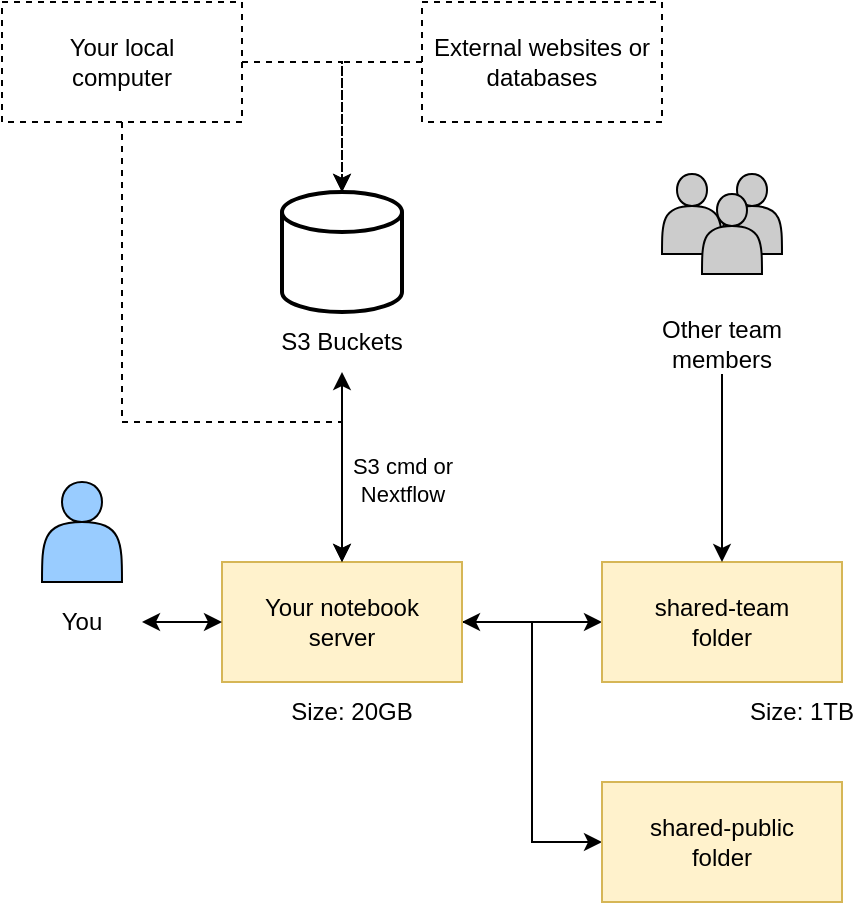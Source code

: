 <mxfile version="21.5.2" type="device">
  <diagram name="Page-1" id="k8aoMRYrhJrSw1PNEL1C">
    <mxGraphModel dx="989" dy="543" grid="1" gridSize="10" guides="1" tooltips="1" connect="1" arrows="1" fold="1" page="1" pageScale="1" pageWidth="850" pageHeight="1100" math="0" shadow="0">
      <root>
        <mxCell id="0" />
        <mxCell id="1" parent="0" />
        <mxCell id="rX8S3RlI1AfzJ1505Pl_-4" value="" style="group;fillColor=default;" vertex="1" connectable="0" parent="1">
          <mxGeometry x="380" y="146" width="60" height="50" as="geometry" />
        </mxCell>
        <mxCell id="rX8S3RlI1AfzJ1505Pl_-1" value="" style="shape=actor;whiteSpace=wrap;html=1;fillColor=#CCCCCC;fillStyle=solid;" vertex="1" parent="rX8S3RlI1AfzJ1505Pl_-4">
          <mxGeometry width="30" height="40" as="geometry" />
        </mxCell>
        <mxCell id="rX8S3RlI1AfzJ1505Pl_-2" value="" style="shape=actor;whiteSpace=wrap;html=1;fillColor=#CCCCCC;fillStyle=solid;" vertex="1" parent="rX8S3RlI1AfzJ1505Pl_-4">
          <mxGeometry x="30" width="30" height="40" as="geometry" />
        </mxCell>
        <mxCell id="rX8S3RlI1AfzJ1505Pl_-3" value="" style="shape=actor;whiteSpace=wrap;html=1;fillColor=#CCCCCC;fillStyle=solid;" vertex="1" parent="rX8S3RlI1AfzJ1505Pl_-4">
          <mxGeometry x="20" y="10" width="30" height="40" as="geometry" />
        </mxCell>
        <mxCell id="rX8S3RlI1AfzJ1505Pl_-5" value="" style="shape=actor;whiteSpace=wrap;html=1;fillColor=#99CCFF;" vertex="1" parent="1">
          <mxGeometry x="70" y="300" width="40" height="50" as="geometry" />
        </mxCell>
        <mxCell id="rX8S3RlI1AfzJ1505Pl_-17" style="edgeStyle=orthogonalEdgeStyle;rounded=0;orthogonalLoop=1;jettySize=auto;html=1;entryX=0;entryY=0.5;entryDx=0;entryDy=0;startArrow=classic;startFill=1;" edge="1" parent="1" source="rX8S3RlI1AfzJ1505Pl_-6" target="rX8S3RlI1AfzJ1505Pl_-13">
          <mxGeometry relative="1" as="geometry" />
        </mxCell>
        <mxCell id="rX8S3RlI1AfzJ1505Pl_-18" style="edgeStyle=orthogonalEdgeStyle;rounded=0;orthogonalLoop=1;jettySize=auto;html=1;" edge="1" parent="1" source="rX8S3RlI1AfzJ1505Pl_-6" target="rX8S3RlI1AfzJ1505Pl_-12">
          <mxGeometry relative="1" as="geometry" />
        </mxCell>
        <mxCell id="rX8S3RlI1AfzJ1505Pl_-6" value="Your notebook&lt;br&gt;server" style="rounded=0;whiteSpace=wrap;html=1;fillColor=#fff2cc;strokeColor=#d6b656;" vertex="1" parent="1">
          <mxGeometry x="160" y="340" width="120" height="60" as="geometry" />
        </mxCell>
        <mxCell id="rX8S3RlI1AfzJ1505Pl_-8" value="" style="strokeWidth=2;html=1;shape=mxgraph.flowchart.database;whiteSpace=wrap;" vertex="1" parent="1">
          <mxGeometry x="190" y="155" width="60" height="60" as="geometry" />
        </mxCell>
        <mxCell id="rX8S3RlI1AfzJ1505Pl_-23" style="edgeStyle=orthogonalEdgeStyle;rounded=0;orthogonalLoop=1;jettySize=auto;html=1;entryX=0.5;entryY=0;entryDx=0;entryDy=0;endArrow=classic;endFill=1;startArrow=classic;startFill=1;" edge="1" parent="1" source="rX8S3RlI1AfzJ1505Pl_-10" target="rX8S3RlI1AfzJ1505Pl_-6">
          <mxGeometry relative="1" as="geometry" />
        </mxCell>
        <mxCell id="rX8S3RlI1AfzJ1505Pl_-26" value="S3 cmd or&lt;br&gt;Nextflow" style="edgeLabel;html=1;align=center;verticalAlign=middle;resizable=0;points=[];" vertex="1" connectable="0" parent="rX8S3RlI1AfzJ1505Pl_-23">
          <mxGeometry x="-0.045" y="1" relative="1" as="geometry">
            <mxPoint x="29" y="8" as="offset" />
          </mxGeometry>
        </mxCell>
        <mxCell id="rX8S3RlI1AfzJ1505Pl_-10" value="S3 Buckets" style="text;html=1;strokeColor=none;fillColor=none;align=center;verticalAlign=middle;whiteSpace=wrap;rounded=0;" vertex="1" parent="1">
          <mxGeometry x="180" y="215" width="80" height="30" as="geometry" />
        </mxCell>
        <mxCell id="rX8S3RlI1AfzJ1505Pl_-12" value="shared-team&lt;br&gt;folder" style="rounded=0;whiteSpace=wrap;html=1;fillColor=#fff2cc;strokeColor=#d6b656;" vertex="1" parent="1">
          <mxGeometry x="350" y="340" width="120" height="60" as="geometry" />
        </mxCell>
        <mxCell id="rX8S3RlI1AfzJ1505Pl_-13" value="shared-public&lt;br&gt;folder" style="rounded=0;whiteSpace=wrap;html=1;fillColor=#fff2cc;strokeColor=#d6b656;" vertex="1" parent="1">
          <mxGeometry x="350" y="450" width="120" height="60" as="geometry" />
        </mxCell>
        <mxCell id="rX8S3RlI1AfzJ1505Pl_-15" value="Size: 20GB" style="text;html=1;strokeColor=none;fillColor=none;align=center;verticalAlign=middle;whiteSpace=wrap;rounded=0;" vertex="1" parent="1">
          <mxGeometry x="180" y="400" width="90" height="30" as="geometry" />
        </mxCell>
        <mxCell id="rX8S3RlI1AfzJ1505Pl_-16" value="Size: 1TB" style="text;html=1;strokeColor=none;fillColor=none;align=center;verticalAlign=middle;whiteSpace=wrap;rounded=0;" vertex="1" parent="1">
          <mxGeometry x="420" y="400" width="60" height="30" as="geometry" />
        </mxCell>
        <mxCell id="rX8S3RlI1AfzJ1505Pl_-22" style="edgeStyle=orthogonalEdgeStyle;rounded=0;orthogonalLoop=1;jettySize=auto;html=1;" edge="1" parent="1" source="rX8S3RlI1AfzJ1505Pl_-21" target="rX8S3RlI1AfzJ1505Pl_-12">
          <mxGeometry relative="1" as="geometry" />
        </mxCell>
        <mxCell id="rX8S3RlI1AfzJ1505Pl_-21" value="Other team members" style="text;html=1;strokeColor=none;fillColor=none;align=center;verticalAlign=middle;whiteSpace=wrap;rounded=0;" vertex="1" parent="1">
          <mxGeometry x="370" y="216" width="80" height="30" as="geometry" />
        </mxCell>
        <mxCell id="rX8S3RlI1AfzJ1505Pl_-28" style="edgeStyle=orthogonalEdgeStyle;rounded=0;orthogonalLoop=1;jettySize=auto;html=1;entryX=0;entryY=0.5;entryDx=0;entryDy=0;startArrow=classic;startFill=1;" edge="1" parent="1" source="rX8S3RlI1AfzJ1505Pl_-27" target="rX8S3RlI1AfzJ1505Pl_-6">
          <mxGeometry relative="1" as="geometry" />
        </mxCell>
        <mxCell id="rX8S3RlI1AfzJ1505Pl_-27" value="You" style="text;html=1;strokeColor=none;fillColor=none;align=center;verticalAlign=middle;whiteSpace=wrap;rounded=0;" vertex="1" parent="1">
          <mxGeometry x="60" y="355" width="60" height="30" as="geometry" />
        </mxCell>
        <mxCell id="rX8S3RlI1AfzJ1505Pl_-31" value="" style="edgeStyle=orthogonalEdgeStyle;rounded=0;orthogonalLoop=1;jettySize=auto;html=1;entryX=0.5;entryY=0;entryDx=0;entryDy=0;entryPerimeter=0;dashed=1;" edge="1" parent="1" source="rX8S3RlI1AfzJ1505Pl_-29" target="rX8S3RlI1AfzJ1505Pl_-8">
          <mxGeometry relative="1" as="geometry" />
        </mxCell>
        <mxCell id="rX8S3RlI1AfzJ1505Pl_-29" value="External websites or databases" style="rounded=0;whiteSpace=wrap;html=1;dashed=1;" vertex="1" parent="1">
          <mxGeometry x="260" y="60" width="120" height="60" as="geometry" />
        </mxCell>
        <mxCell id="rX8S3RlI1AfzJ1505Pl_-33" style="edgeStyle=orthogonalEdgeStyle;rounded=0;orthogonalLoop=1;jettySize=auto;html=1;entryX=0.5;entryY=0;entryDx=0;entryDy=0;entryPerimeter=0;dashed=1;" edge="1" parent="1" source="rX8S3RlI1AfzJ1505Pl_-32" target="rX8S3RlI1AfzJ1505Pl_-8">
          <mxGeometry relative="1" as="geometry" />
        </mxCell>
        <mxCell id="rX8S3RlI1AfzJ1505Pl_-35" style="edgeStyle=orthogonalEdgeStyle;rounded=0;orthogonalLoop=1;jettySize=auto;html=1;entryX=0.5;entryY=0;entryDx=0;entryDy=0;dashed=1;" edge="1" parent="1" source="rX8S3RlI1AfzJ1505Pl_-32" target="rX8S3RlI1AfzJ1505Pl_-6">
          <mxGeometry relative="1" as="geometry">
            <Array as="points">
              <mxPoint x="110" y="270" />
              <mxPoint x="220" y="270" />
            </Array>
          </mxGeometry>
        </mxCell>
        <mxCell id="rX8S3RlI1AfzJ1505Pl_-32" value="Your local &lt;br&gt;computer" style="rounded=0;whiteSpace=wrap;html=1;dashed=1;" vertex="1" parent="1">
          <mxGeometry x="50" y="60" width="120" height="60" as="geometry" />
        </mxCell>
      </root>
    </mxGraphModel>
  </diagram>
</mxfile>
